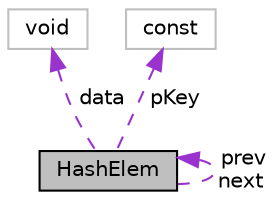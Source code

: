 digraph "HashElem"
{
 // LATEX_PDF_SIZE
  edge [fontname="Helvetica",fontsize="10",labelfontname="Helvetica",labelfontsize="10"];
  node [fontname="Helvetica",fontsize="10",shape=record];
  Node1 [label="HashElem",height=0.2,width=0.4,color="black", fillcolor="grey75", style="filled", fontcolor="black",tooltip=" "];
  Node2 -> Node1 [dir="back",color="darkorchid3",fontsize="10",style="dashed",label=" data" ];
  Node2 [label="void",height=0.2,width=0.4,color="grey75", fillcolor="white", style="filled",tooltip=" "];
  Node1 -> Node1 [dir="back",color="darkorchid3",fontsize="10",style="dashed",label=" prev\nnext" ];
  Node3 -> Node1 [dir="back",color="darkorchid3",fontsize="10",style="dashed",label=" pKey" ];
  Node3 [label="const",height=0.2,width=0.4,color="grey75", fillcolor="white", style="filled",tooltip=" "];
}

